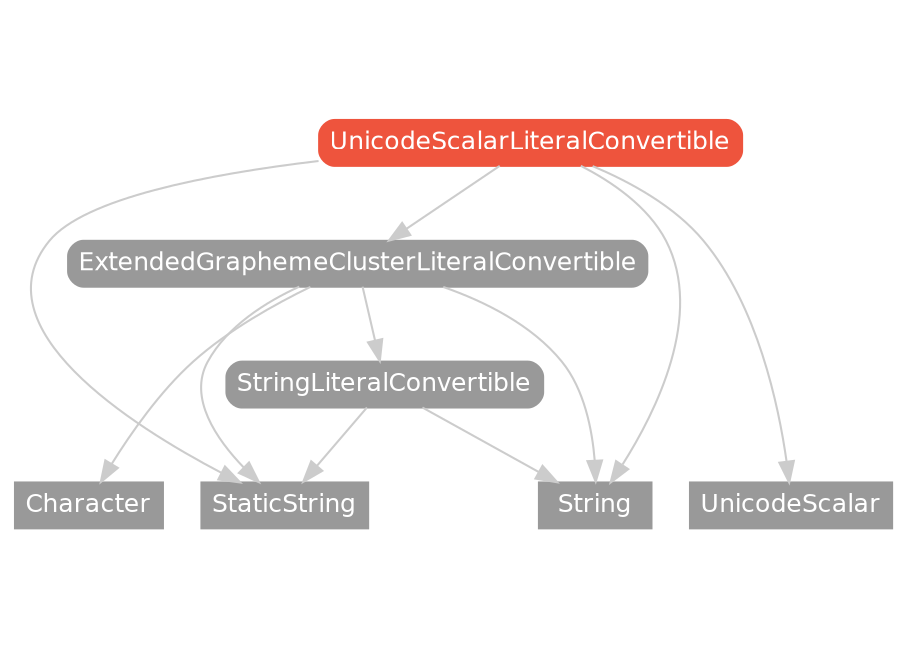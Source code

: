 strict digraph "UnicodeScalarLiteralConvertible - Type Hierarchy - SwiftDoc.org" {
    pad="0.1,0.8"
    node [shape=box, style="filled,rounded", color="#999999", fillcolor="#999999", fontcolor=white, fontname=Helvetica, fontnames="Helvetica,sansserif", fontsize=12, margin="0.07,0.05", height="0.3"]
    edge [color="#cccccc"]
    "Character" [URL="/type/Character/", style=filled]
    "ExtendedGraphemeClusterLiteralConvertible" [URL="/protocol/ExtendedGraphemeClusterLiteralConvertible/"]
    "StaticString" [URL="/type/StaticString/", style=filled]
    "String" [URL="/type/String/", style=filled]
    "StringLiteralConvertible" [URL="/protocol/StringLiteralConvertible/"]
    "UnicodeScalar" [URL="/type/UnicodeScalar/", style=filled]
    "UnicodeScalarLiteralConvertible" [URL="/protocol/UnicodeScalarLiteralConvertible/", style="filled,rounded", fillcolor="#ee543d", color="#ee543d"]    "UnicodeScalarLiteralConvertible" -> "ExtendedGraphemeClusterLiteralConvertible"
    "UnicodeScalarLiteralConvertible" -> "StaticString"
    "UnicodeScalarLiteralConvertible" -> "String"
    "UnicodeScalarLiteralConvertible" -> "UnicodeScalar"
    "ExtendedGraphemeClusterLiteralConvertible" -> "Character"
    "ExtendedGraphemeClusterLiteralConvertible" -> "StaticString"
    "ExtendedGraphemeClusterLiteralConvertible" -> "String"
    "ExtendedGraphemeClusterLiteralConvertible" -> "StringLiteralConvertible"
    "StringLiteralConvertible" -> "StaticString"
    "StringLiteralConvertible" -> "String"
    subgraph Types {
        rank = max; "StaticString"; "String"; "UnicodeScalar"; "Character";
    }
}